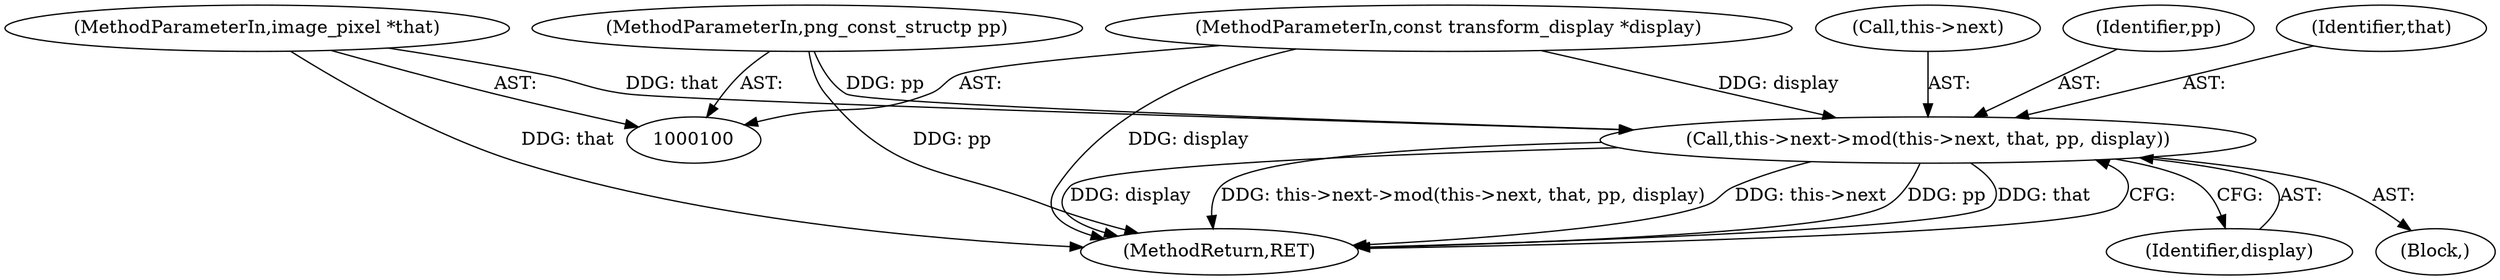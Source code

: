 digraph "0_Android_9d4853418ab2f754c2b63e091c29c5529b8b86ca_80@pointer" {
"1000166" [label="(Call,this->next->mod(this->next, that, pp, display))"];
"1000102" [label="(MethodParameterIn,image_pixel *that)"];
"1000103" [label="(MethodParameterIn,png_const_structp pp)"];
"1000104" [label="(MethodParameterIn,const transform_display *display)"];
"1000167" [label="(Call,this->next)"];
"1000166" [label="(Call,this->next->mod(this->next, that, pp, display))"];
"1000171" [label="(Identifier,pp)"];
"1000173" [label="(MethodReturn,RET)"];
"1000103" [label="(MethodParameterIn,png_const_structp pp)"];
"1000102" [label="(MethodParameterIn,image_pixel *that)"];
"1000172" [label="(Identifier,display)"];
"1000104" [label="(MethodParameterIn,const transform_display *display)"];
"1000170" [label="(Identifier,that)"];
"1000105" [label="(Block,)"];
"1000166" -> "1000105"  [label="AST: "];
"1000166" -> "1000172"  [label="CFG: "];
"1000167" -> "1000166"  [label="AST: "];
"1000170" -> "1000166"  [label="AST: "];
"1000171" -> "1000166"  [label="AST: "];
"1000172" -> "1000166"  [label="AST: "];
"1000173" -> "1000166"  [label="CFG: "];
"1000166" -> "1000173"  [label="DDG: display"];
"1000166" -> "1000173"  [label="DDG: this->next->mod(this->next, that, pp, display)"];
"1000166" -> "1000173"  [label="DDG: this->next"];
"1000166" -> "1000173"  [label="DDG: pp"];
"1000166" -> "1000173"  [label="DDG: that"];
"1000102" -> "1000166"  [label="DDG: that"];
"1000103" -> "1000166"  [label="DDG: pp"];
"1000104" -> "1000166"  [label="DDG: display"];
"1000102" -> "1000100"  [label="AST: "];
"1000102" -> "1000173"  [label="DDG: that"];
"1000103" -> "1000100"  [label="AST: "];
"1000103" -> "1000173"  [label="DDG: pp"];
"1000104" -> "1000100"  [label="AST: "];
"1000104" -> "1000173"  [label="DDG: display"];
}
